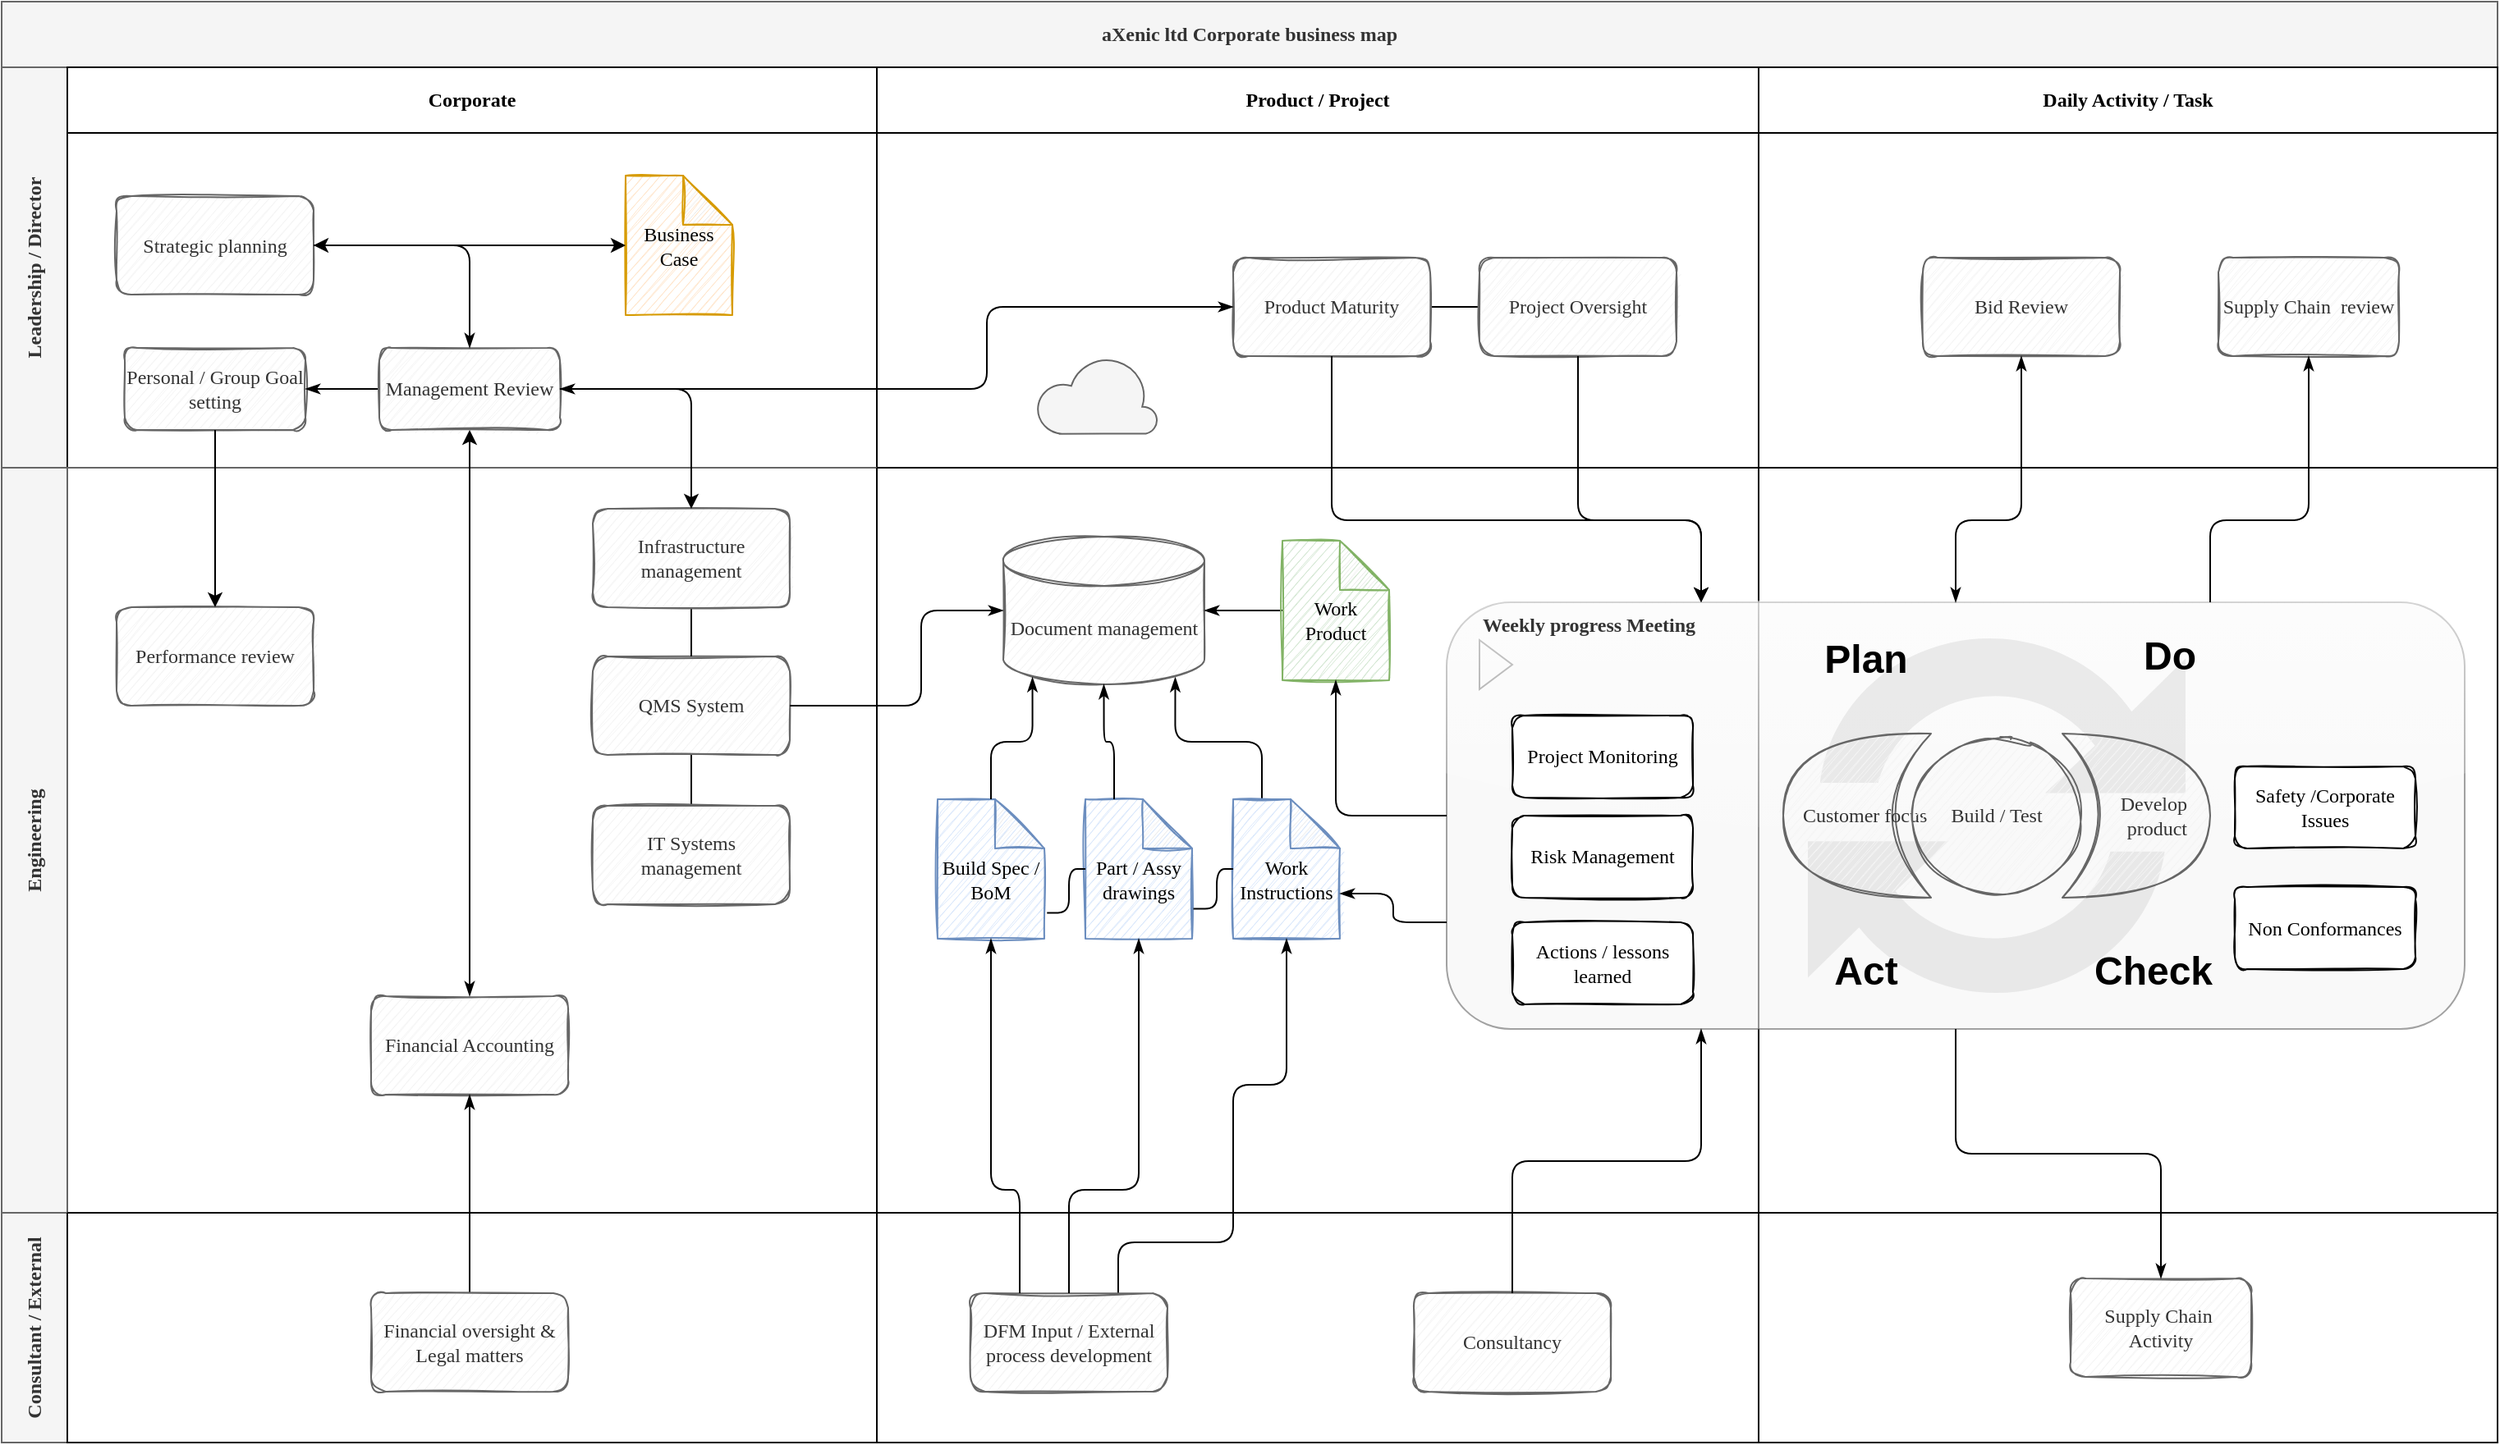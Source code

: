 <mxfile version="13.10.4" type="github">
  <diagram name="Page-1" id="74e2e168-ea6b-b213-b513-2b3c1d86103e">
    <mxGraphModel dx="1673" dy="1779" grid="1" gridSize="10" guides="1" tooltips="1" connect="1" arrows="1" fold="1" page="1" pageScale="1" pageWidth="1600" pageHeight="900" background="#ffffff" math="0" shadow="0">
      <root>
        <mxCell id="0" />
        <mxCell id="1" parent="0" />
        <mxCell id="uXoQsFjzo3OMJmD24oTR-18" value="aXenic ltd Corporate business map" style="shape=table;childLayout=tableLayout;rowLines=0;columnLines=0;startSize=40;html=1;whiteSpace=wrap;collapsible=0;recursiveResize=0;expand=0;pointerEvents=0;fontStyle=1;align=center;fontFamily=Tahoma;sketch=0;fillColor=#f5f5f5;strokeColor=#666666;fontColor=#333333;" vertex="1" parent="1">
          <mxGeometry x="40" y="-886" width="1520" height="878" as="geometry" />
        </mxCell>
        <mxCell id="uXoQsFjzo3OMJmD24oTR-19" value="Leadership / Director" style="swimlane;horizontal=0;points=[[0,0.5],[1,0.5]];portConstraint=eastwest;startSize=40;html=1;whiteSpace=wrap;collapsible=0;recursiveResize=0;expand=0;pointerEvents=0;fontStyle=1;fontFamily=Tahoma;sketch=0;fillColor=#f5f5f5;strokeColor=#666666;fontColor=#333333;" vertex="1" parent="uXoQsFjzo3OMJmD24oTR-18">
          <mxGeometry y="40" width="1520" height="244" as="geometry" />
        </mxCell>
        <mxCell id="uXoQsFjzo3OMJmD24oTR-20" value="Corporate" style="swimlane;connectable=0;startSize=40;html=1;whiteSpace=wrap;collapsible=0;recursiveResize=0;expand=0;pointerEvents=0;fontFamily=Tahoma;sketch=0;" vertex="1" parent="uXoQsFjzo3OMJmD24oTR-19">
          <mxGeometry x="40" width="493" height="244" as="geometry" />
        </mxCell>
        <mxCell id="uXoQsFjzo3OMJmD24oTR-31" value="Personal / Group Goal setting" style="rounded=1;whiteSpace=wrap;html=1;fontFamily=Tahoma;sketch=1;fillColor=#f5f5f5;strokeColor=#666666;fontColor=#333333;" vertex="1" parent="uXoQsFjzo3OMJmD24oTR-20">
          <mxGeometry x="35" y="171" width="110" height="50" as="geometry" />
        </mxCell>
        <mxCell id="uXoQsFjzo3OMJmD24oTR-35" style="edgeStyle=orthogonalEdgeStyle;rounded=1;orthogonalLoop=1;jettySize=auto;html=1;exitX=1;exitY=0.5;exitDx=0;exitDy=0;fontFamily=Tahoma;sketch=0;entryX=0;entryY=0.5;entryDx=0;entryDy=0;startArrow=classicThin;startFill=1;endArrow=none;endFill=0;" edge="1" parent="uXoQsFjzo3OMJmD24oTR-20" source="uXoQsFjzo3OMJmD24oTR-31" target="uXoQsFjzo3OMJmD24oTR-32">
          <mxGeometry relative="1" as="geometry" />
        </mxCell>
        <mxCell id="uXoQsFjzo3OMJmD24oTR-32" value="Management Review" style="rounded=1;whiteSpace=wrap;html=1;fontFamily=Tahoma;sketch=1;fillColor=#f5f5f5;strokeColor=#666666;fontColor=#333333;" vertex="1" parent="uXoQsFjzo3OMJmD24oTR-20">
          <mxGeometry x="190" y="171" width="110" height="50" as="geometry" />
        </mxCell>
        <mxCell id="uXoQsFjzo3OMJmD24oTR-34" value="" style="edgeStyle=orthogonalEdgeStyle;rounded=1;orthogonalLoop=1;jettySize=auto;html=1;fontFamily=Tahoma;sketch=0;entryX=1;entryY=0.5;entryDx=0;entryDy=0;exitX=0.5;exitY=0;exitDx=0;exitDy=0;startArrow=classicThin;startFill=1;" edge="1" parent="uXoQsFjzo3OMJmD24oTR-20" source="uXoQsFjzo3OMJmD24oTR-32" target="uXoQsFjzo3OMJmD24oTR-72">
          <mxGeometry relative="1" as="geometry" />
        </mxCell>
        <mxCell id="uXoQsFjzo3OMJmD24oTR-72" value="Strategic planning" style="rounded=1;whiteSpace=wrap;html=1;fontFamily=Tahoma;sketch=1;fillColor=#f5f5f5;strokeColor=#666666;fontColor=#333333;" vertex="1" parent="uXoQsFjzo3OMJmD24oTR-20">
          <mxGeometry x="30" y="78.5" width="120" height="60" as="geometry" />
        </mxCell>
        <mxCell id="uXoQsFjzo3OMJmD24oTR-33" value="Business Case" style="shape=note;whiteSpace=wrap;html=1;backgroundOutline=1;darkOpacity=0.05;rounded=1;fontFamily=Tahoma;shadow=0;sketch=1;strokeColor=#d79b00;fillColor=#ffe6cc;" vertex="1" parent="uXoQsFjzo3OMJmD24oTR-20">
          <mxGeometry x="340" y="66" width="65" height="85" as="geometry" />
        </mxCell>
        <mxCell id="uXoQsFjzo3OMJmD24oTR-83" style="edgeStyle=orthogonalEdgeStyle;rounded=1;sketch=0;orthogonalLoop=1;jettySize=auto;html=1;exitX=1;exitY=0.5;exitDx=0;exitDy=0;fontFamily=Tahoma;entryX=0;entryY=0.5;entryDx=0;entryDy=0;entryPerimeter=0;" edge="1" parent="uXoQsFjzo3OMJmD24oTR-20" source="uXoQsFjzo3OMJmD24oTR-72" target="uXoQsFjzo3OMJmD24oTR-33">
          <mxGeometry relative="1" as="geometry">
            <mxPoint x="430" y="140" as="targetPoint" />
          </mxGeometry>
        </mxCell>
        <mxCell id="uXoQsFjzo3OMJmD24oTR-21" value="Product / Project" style="swimlane;connectable=0;startSize=40;html=1;whiteSpace=wrap;collapsible=0;recursiveResize=0;expand=0;pointerEvents=0;fontFamily=Tahoma;sketch=0;" vertex="1" parent="uXoQsFjzo3OMJmD24oTR-19">
          <mxGeometry x="533" width="537" height="244" as="geometry" />
        </mxCell>
        <mxCell id="uXoQsFjzo3OMJmD24oTR-126" style="edgeStyle=orthogonalEdgeStyle;rounded=1;sketch=0;orthogonalLoop=1;jettySize=auto;html=1;exitX=1;exitY=0.5;exitDx=0;exitDy=0;entryX=0;entryY=0.5;entryDx=0;entryDy=0;startArrow=none;startFill=0;endArrow=none;endFill=0;fontFamily=Tahoma;fontSize=12;" edge="1" parent="uXoQsFjzo3OMJmD24oTR-21" source="uXoQsFjzo3OMJmD24oTR-77" target="uXoQsFjzo3OMJmD24oTR-78">
          <mxGeometry relative="1" as="geometry" />
        </mxCell>
        <mxCell id="uXoQsFjzo3OMJmD24oTR-77" value="Product Maturity" style="rounded=1;whiteSpace=wrap;html=1;fontFamily=Tahoma;sketch=1;fillColor=#f5f5f5;strokeColor=#666666;fontColor=#333333;" vertex="1" parent="uXoQsFjzo3OMJmD24oTR-21">
          <mxGeometry x="217" y="116" width="120" height="60" as="geometry" />
        </mxCell>
        <mxCell id="uXoQsFjzo3OMJmD24oTR-78" value="Project Oversight" style="rounded=1;whiteSpace=wrap;html=1;fontFamily=Tahoma;sketch=1;fillColor=#f5f5f5;strokeColor=#666666;fontColor=#333333;" vertex="1" parent="uXoQsFjzo3OMJmD24oTR-21">
          <mxGeometry x="367" y="116" width="120" height="60" as="geometry" />
        </mxCell>
        <mxCell id="uXoQsFjzo3OMJmD24oTR-97" value="" style="aspect=fixed;pointerEvents=1;shadow=0;dashed=0;html=1;strokeColor=#666666;labelPosition=center;verticalLabelPosition=bottom;verticalAlign=top;align=center;fillColor=#f5f5f5;shape=mxgraph.azure.cloud;fontColor=#333333;" vertex="1" parent="uXoQsFjzo3OMJmD24oTR-21">
          <mxGeometry x="97" y="176" width="74" height="47.36" as="geometry" />
        </mxCell>
        <mxCell id="uXoQsFjzo3OMJmD24oTR-22" value="Daily Activity / Task" style="swimlane;connectable=0;startSize=40;html=1;whiteSpace=wrap;collapsible=0;recursiveResize=0;expand=0;pointerEvents=0;fontFamily=Tahoma;sketch=0;" vertex="1" parent="uXoQsFjzo3OMJmD24oTR-19">
          <mxGeometry x="1070" width="450" height="244" as="geometry" />
        </mxCell>
        <mxCell id="uXoQsFjzo3OMJmD24oTR-79" value="Bid Review" style="rounded=1;whiteSpace=wrap;html=1;fontFamily=Tahoma;sketch=1;fillColor=#f5f5f5;strokeColor=#666666;fontColor=#333333;" vertex="1" parent="uXoQsFjzo3OMJmD24oTR-22">
          <mxGeometry x="100" y="116" width="120" height="60" as="geometry" />
        </mxCell>
        <mxCell id="uXoQsFjzo3OMJmD24oTR-122" value="Supply Chain&amp;nbsp; review" style="rounded=1;whiteSpace=wrap;html=1;fontFamily=Tahoma;sketch=1;fillColor=#f5f5f5;strokeColor=#666666;fontColor=#333333;" vertex="1" parent="uXoQsFjzo3OMJmD24oTR-22">
          <mxGeometry x="280" y="116" width="110" height="60" as="geometry" />
        </mxCell>
        <mxCell id="uXoQsFjzo3OMJmD24oTR-125" style="edgeStyle=orthogonalEdgeStyle;rounded=1;sketch=0;orthogonalLoop=1;jettySize=auto;html=1;exitX=1;exitY=0.5;exitDx=0;exitDy=0;entryX=0;entryY=0.5;entryDx=0;entryDy=0;startArrow=classicThin;startFill=1;endArrow=classicThin;endFill=1;fontFamily=Tahoma;fontSize=12;" edge="1" parent="uXoQsFjzo3OMJmD24oTR-19" source="uXoQsFjzo3OMJmD24oTR-32" target="uXoQsFjzo3OMJmD24oTR-77">
          <mxGeometry relative="1" as="geometry">
            <Array as="points">
              <mxPoint x="600" y="196" />
              <mxPoint x="600" y="146" />
            </Array>
          </mxGeometry>
        </mxCell>
        <mxCell id="uXoQsFjzo3OMJmD24oTR-23" value="Engineering" style="swimlane;horizontal=0;points=[[0,0.5],[1,0.5]];portConstraint=eastwest;startSize=40;html=1;whiteSpace=wrap;collapsible=0;recursiveResize=0;expand=0;pointerEvents=0;fontFamily=Tahoma;sketch=0;fillColor=#f5f5f5;strokeColor=#666666;fontColor=#333333;" vertex="1" parent="uXoQsFjzo3OMJmD24oTR-18">
          <mxGeometry y="284" width="1520" height="454" as="geometry" />
        </mxCell>
        <mxCell id="uXoQsFjzo3OMJmD24oTR-24" value="" style="swimlane;connectable=0;startSize=0;html=1;whiteSpace=wrap;collapsible=0;recursiveResize=0;expand=0;pointerEvents=0;fontFamily=Tahoma;sketch=0;fillColor=#f5f5f5;strokeColor=#666666;fontColor=#333333;" vertex="1" parent="uXoQsFjzo3OMJmD24oTR-23">
          <mxGeometry x="40" width="493" height="454" as="geometry" />
        </mxCell>
        <mxCell id="uXoQsFjzo3OMJmD24oTR-38" value="Financial Accounting" style="whiteSpace=wrap;html=1;rounded=1;fontFamily=Tahoma;sketch=1;fillColor=#f5f5f5;strokeColor=#666666;fontColor=#333333;" vertex="1" parent="uXoQsFjzo3OMJmD24oTR-24">
          <mxGeometry x="185" y="322" width="120" height="60" as="geometry" />
        </mxCell>
        <mxCell id="uXoQsFjzo3OMJmD24oTR-42" value="Performance review" style="whiteSpace=wrap;html=1;rounded=1;fontFamily=Tahoma;sketch=1;fillColor=#f5f5f5;strokeColor=#666666;fontColor=#333333;" vertex="1" parent="uXoQsFjzo3OMJmD24oTR-24">
          <mxGeometry x="30" y="85" width="120" height="60" as="geometry" />
        </mxCell>
        <mxCell id="uXoQsFjzo3OMJmD24oTR-101" style="edgeStyle=orthogonalEdgeStyle;rounded=1;sketch=0;orthogonalLoop=1;jettySize=auto;html=1;exitX=0.5;exitY=1;exitDx=0;exitDy=0;entryX=0.5;entryY=0;entryDx=0;entryDy=0;fontFamily=Tahoma;endArrow=none;endFill=0;" edge="1" parent="uXoQsFjzo3OMJmD24oTR-24" source="uXoQsFjzo3OMJmD24oTR-44" target="uXoQsFjzo3OMJmD24oTR-73">
          <mxGeometry relative="1" as="geometry" />
        </mxCell>
        <mxCell id="uXoQsFjzo3OMJmD24oTR-44" value="QMS System" style="whiteSpace=wrap;html=1;rounded=1;fontFamily=Tahoma;sketch=1;fillColor=#f5f5f5;strokeColor=#666666;fontColor=#333333;" vertex="1" parent="uXoQsFjzo3OMJmD24oTR-24">
          <mxGeometry x="320" y="115" width="120" height="60" as="geometry" />
        </mxCell>
        <mxCell id="uXoQsFjzo3OMJmD24oTR-73" value="IT Systems management" style="whiteSpace=wrap;html=1;rounded=1;fontFamily=Tahoma;sketch=1;fillColor=#f5f5f5;strokeColor=#666666;fontColor=#333333;" vertex="1" parent="uXoQsFjzo3OMJmD24oTR-24">
          <mxGeometry x="320" y="206" width="120" height="60" as="geometry" />
        </mxCell>
        <mxCell id="uXoQsFjzo3OMJmD24oTR-100" style="edgeStyle=orthogonalEdgeStyle;rounded=1;sketch=0;orthogonalLoop=1;jettySize=auto;html=1;exitX=0.5;exitY=1;exitDx=0;exitDy=0;entryX=0.5;entryY=0;entryDx=0;entryDy=0;fontFamily=Tahoma;endArrow=none;endFill=0;" edge="1" parent="uXoQsFjzo3OMJmD24oTR-24" source="uXoQsFjzo3OMJmD24oTR-98" target="uXoQsFjzo3OMJmD24oTR-44">
          <mxGeometry relative="1" as="geometry" />
        </mxCell>
        <mxCell id="uXoQsFjzo3OMJmD24oTR-98" value="Infrastructure management" style="whiteSpace=wrap;html=1;rounded=1;fontFamily=Tahoma;sketch=1;fillColor=#f5f5f5;strokeColor=#666666;fontColor=#333333;" vertex="1" parent="uXoQsFjzo3OMJmD24oTR-24">
          <mxGeometry x="320" y="25" width="120" height="60" as="geometry" />
        </mxCell>
        <mxCell id="uXoQsFjzo3OMJmD24oTR-25" value="" style="swimlane;connectable=0;startSize=0;html=1;whiteSpace=wrap;collapsible=0;recursiveResize=0;expand=0;pointerEvents=0;fontFamily=Tahoma;sketch=0;rounded=0;" vertex="1" parent="uXoQsFjzo3OMJmD24oTR-23">
          <mxGeometry x="533" width="537" height="454" as="geometry" />
        </mxCell>
        <mxCell id="uXoQsFjzo3OMJmD24oTR-105" style="edgeStyle=orthogonalEdgeStyle;rounded=1;sketch=0;orthogonalLoop=1;jettySize=auto;html=1;entryX=0.855;entryY=1;entryDx=0;entryDy=-4.35;entryPerimeter=0;endArrow=classicThin;endFill=1;fontFamily=Tahoma;exitX=0;exitY=0;exitDx=17.5;exitDy=0;exitPerimeter=0;" edge="1" parent="uXoQsFjzo3OMJmD24oTR-25" source="uXoQsFjzo3OMJmD24oTR-71" target="uXoQsFjzo3OMJmD24oTR-67">
          <mxGeometry relative="1" as="geometry" />
        </mxCell>
        <mxCell id="uXoQsFjzo3OMJmD24oTR-71" value="Work Instructions" style="shape=note;whiteSpace=wrap;html=1;backgroundOutline=1;darkOpacity=0.05;rounded=1;fontFamily=Tahoma;shadow=0;sketch=1;spacingTop=12;fillColor=#dae8fc;strokeColor=#6c8ebf;" vertex="1" parent="uXoQsFjzo3OMJmD24oTR-25">
          <mxGeometry x="217" y="202" width="65" height="85" as="geometry" />
        </mxCell>
        <mxCell id="uXoQsFjzo3OMJmD24oTR-67" value="Document management" style="shape=cylinder3;whiteSpace=wrap;html=1;boundedLbl=1;backgroundOutline=1;size=15;rounded=1;shadow=0;glass=0;sketch=1;fontFamily=Tahoma;align=center;spacingBottom=4;fillColor=#f5f5f5;strokeColor=#666666;fontColor=#333333;" vertex="1" parent="uXoQsFjzo3OMJmD24oTR-25">
          <mxGeometry x="77" y="42" width="122.5" height="90" as="geometry" />
        </mxCell>
        <mxCell id="uXoQsFjzo3OMJmD24oTR-69" value="Build Spec / BoM" style="shape=note;whiteSpace=wrap;html=1;backgroundOutline=1;darkOpacity=0.05;rounded=1;fontFamily=Tahoma;shadow=0;sketch=1;spacingTop=12;fillColor=#dae8fc;strokeColor=#6c8ebf;" vertex="1" parent="uXoQsFjzo3OMJmD24oTR-25">
          <mxGeometry x="37" y="202" width="65" height="85" as="geometry" />
        </mxCell>
        <mxCell id="uXoQsFjzo3OMJmD24oTR-103" style="edgeStyle=orthogonalEdgeStyle;rounded=1;sketch=0;orthogonalLoop=1;jettySize=auto;html=1;exitX=0.5;exitY=0;exitDx=0;exitDy=0;exitPerimeter=0;entryX=0.145;entryY=1;entryDx=0;entryDy=-4.35;entryPerimeter=0;endArrow=classicThin;endFill=1;fontFamily=Tahoma;" edge="1" parent="uXoQsFjzo3OMJmD24oTR-25" source="uXoQsFjzo3OMJmD24oTR-69" target="uXoQsFjzo3OMJmD24oTR-67">
          <mxGeometry relative="1" as="geometry" />
        </mxCell>
        <mxCell id="uXoQsFjzo3OMJmD24oTR-70" value="Part / Assy drawings" style="shape=note;whiteSpace=wrap;html=1;backgroundOutline=1;darkOpacity=0.05;rounded=1;fontFamily=Tahoma;shadow=0;sketch=1;spacingTop=12;fillColor=#dae8fc;strokeColor=#6c8ebf;" vertex="1" parent="uXoQsFjzo3OMJmD24oTR-25">
          <mxGeometry x="127" y="202" width="65" height="85" as="geometry" />
        </mxCell>
        <mxCell id="uXoQsFjzo3OMJmD24oTR-104" style="edgeStyle=orthogonalEdgeStyle;rounded=1;sketch=0;orthogonalLoop=1;jettySize=auto;html=1;exitX=0;exitY=0;exitDx=17.5;exitDy=0;exitPerimeter=0;entryX=0.5;entryY=1;entryDx=0;entryDy=0;entryPerimeter=0;endArrow=classicThin;endFill=1;fontFamily=Tahoma;" edge="1" parent="uXoQsFjzo3OMJmD24oTR-25" source="uXoQsFjzo3OMJmD24oTR-70" target="uXoQsFjzo3OMJmD24oTR-67">
          <mxGeometry relative="1" as="geometry" />
        </mxCell>
        <mxCell id="uXoQsFjzo3OMJmD24oTR-110" style="edgeStyle=orthogonalEdgeStyle;rounded=1;sketch=0;orthogonalLoop=1;jettySize=auto;html=1;exitX=0;exitY=0.5;exitDx=0;exitDy=0;exitPerimeter=0;startArrow=none;startFill=0;endArrow=none;endFill=0;fontFamily=Tahoma;entryX=1.012;entryY=0.786;entryDx=0;entryDy=0;entryPerimeter=0;" edge="1" parent="uXoQsFjzo3OMJmD24oTR-25" source="uXoQsFjzo3OMJmD24oTR-71" target="uXoQsFjzo3OMJmD24oTR-70">
          <mxGeometry relative="1" as="geometry">
            <Array as="points">
              <mxPoint x="207" y="245" />
              <mxPoint x="207" y="269" />
            </Array>
          </mxGeometry>
        </mxCell>
        <mxCell id="uXoQsFjzo3OMJmD24oTR-111" style="edgeStyle=orthogonalEdgeStyle;rounded=1;sketch=0;orthogonalLoop=1;jettySize=auto;html=1;startArrow=none;startFill=0;endArrow=none;endFill=0;fontFamily=Tahoma;entryX=1.025;entryY=0.814;entryDx=0;entryDy=0;entryPerimeter=0;exitX=0;exitY=0.5;exitDx=0;exitDy=0;exitPerimeter=0;" edge="1" parent="uXoQsFjzo3OMJmD24oTR-25" source="uXoQsFjzo3OMJmD24oTR-70" target="uXoQsFjzo3OMJmD24oTR-69">
          <mxGeometry relative="1" as="geometry">
            <mxPoint x="135" y="271" as="sourcePoint" />
            <Array as="points">
              <mxPoint x="117" y="245" />
              <mxPoint x="117" y="271" />
            </Array>
          </mxGeometry>
        </mxCell>
        <mxCell id="uXoQsFjzo3OMJmD24oTR-137" style="edgeStyle=orthogonalEdgeStyle;rounded=1;sketch=0;orthogonalLoop=1;jettySize=auto;html=1;exitX=0;exitY=0.5;exitDx=0;exitDy=0;exitPerimeter=0;entryX=1;entryY=0.5;entryDx=0;entryDy=0;entryPerimeter=0;startArrow=none;startFill=0;endArrow=classicThin;endFill=1;fontFamily=Tahoma;fontSize=12;" edge="1" parent="uXoQsFjzo3OMJmD24oTR-25" source="uXoQsFjzo3OMJmD24oTR-135" target="uXoQsFjzo3OMJmD24oTR-67">
          <mxGeometry relative="1" as="geometry" />
        </mxCell>
        <mxCell id="uXoQsFjzo3OMJmD24oTR-135" value="Work Product" style="shape=note;whiteSpace=wrap;html=1;backgroundOutline=1;darkOpacity=0.05;rounded=1;fontFamily=Tahoma;shadow=0;sketch=1;spacingTop=12;fillColor=#d5e8d4;strokeColor=#82b366;" vertex="1" parent="uXoQsFjzo3OMJmD24oTR-25">
          <mxGeometry x="247" y="44.5" width="65" height="85" as="geometry" />
        </mxCell>
        <mxCell id="uXoQsFjzo3OMJmD24oTR-26" value="" style="swimlane;connectable=0;startSize=0;html=1;whiteSpace=wrap;collapsible=0;recursiveResize=0;expand=0;pointerEvents=0;fontFamily=Tahoma;sketch=0;" vertex="1" parent="uXoQsFjzo3OMJmD24oTR-23">
          <mxGeometry x="1070" width="450" height="454" as="geometry" />
        </mxCell>
        <mxCell id="uXoQsFjzo3OMJmD24oTR-85" value="" style="triangle;html=1;whiteSpace=wrap;" vertex="1" parent="uXoQsFjzo3OMJmD24oTR-26">
          <mxGeometry x="-170" y="105" width="20" height="30" as="geometry" />
        </mxCell>
        <mxCell id="uXoQsFjzo3OMJmD24oTR-84" value="Weekly progress Meeting" style="html=1;whiteSpace=wrap;container=0;recursiveResize=0;collapsible=0;rounded=1;shadow=0;glass=1;sketch=0;fontFamily=Tahoma;opacity=60;align=left;verticalAlign=top;spacingLeft=20;fillColor=#f5f5f5;strokeColor=#666666;fontColor=#333333;fontSize=12;fontStyle=1" vertex="1" parent="uXoQsFjzo3OMJmD24oTR-26">
          <mxGeometry x="-190" y="82" width="620" height="260" as="geometry" />
        </mxCell>
        <mxCell id="uXoQsFjzo3OMJmD24oTR-95" value="" style="pointerEvents=1;shadow=0;dashed=0;html=1;strokeColor=none;labelPosition=center;verticalLabelPosition=bottom;verticalAlign=top;align=center;fillColor=#505050;shape=mxgraph.mscae.intune.update;rounded=1;glass=1;sketch=0;fontFamily=Tahoma;opacity=10;" vertex="1" parent="uXoQsFjzo3OMJmD24oTR-26">
          <mxGeometry x="30" y="97" width="230" height="230" as="geometry" />
        </mxCell>
        <mxCell id="uXoQsFjzo3OMJmD24oTR-117" value="" style="group" vertex="1" connectable="0" parent="uXoQsFjzo3OMJmD24oTR-26">
          <mxGeometry x="15" y="162" width="260" height="100" as="geometry" />
        </mxCell>
        <mxCell id="uXoQsFjzo3OMJmD24oTR-113" value="Develop product" style="shape=xor;whiteSpace=wrap;html=1;rounded=1;shadow=0;glass=0;sketch=1;fontFamily=Tahoma;align=right;rotation=0;spacingRight=12;fillColor=#f5f5f5;strokeColor=#666666;fontColor=#333333;" vertex="1" parent="uXoQsFjzo3OMJmD24oTR-117">
          <mxGeometry x="170" width="90" height="100" as="geometry" />
        </mxCell>
        <mxCell id="uXoQsFjzo3OMJmD24oTR-114" value="Customer focus" style="shape=xor;whiteSpace=wrap;html=1;rounded=1;shadow=0;glass=0;sketch=1;fontFamily=Tahoma;align=left;rotation=0;spacingLeft=10;direction=west;fillColor=#f5f5f5;strokeColor=#666666;fontColor=#333333;" vertex="1" parent="uXoQsFjzo3OMJmD24oTR-117">
          <mxGeometry width="90" height="100" as="geometry" />
        </mxCell>
        <mxCell id="uXoQsFjzo3OMJmD24oTR-115" value="Build / Test" style="ellipse;whiteSpace=wrap;html=1;aspect=fixed;rounded=1;shadow=0;glass=0;sketch=1;fontFamily=Tahoma;align=center;spacingLeft=0;fillColor=#f5f5f5;strokeColor=#666666;fontColor=#333333;" vertex="1" parent="uXoQsFjzo3OMJmD24oTR-117">
          <mxGeometry x="80" width="100" height="100" as="geometry" />
        </mxCell>
        <mxCell id="uXoQsFjzo3OMJmD24oTR-118" value="Plan" style="text;strokeColor=none;fillColor=none;html=1;fontSize=24;fontStyle=1;verticalAlign=middle;align=center;rounded=1;shadow=0;glass=1;sketch=0;opacity=60;" vertex="1" parent="uXoQsFjzo3OMJmD24oTR-26">
          <mxGeometry x="15" y="97" width="100" height="40" as="geometry" />
        </mxCell>
        <mxCell id="uXoQsFjzo3OMJmD24oTR-119" value="Do" style="text;strokeColor=none;fillColor=none;html=1;fontSize=24;fontStyle=1;verticalAlign=middle;align=center;rounded=1;shadow=0;glass=1;sketch=0;opacity=60;" vertex="1" parent="uXoQsFjzo3OMJmD24oTR-26">
          <mxGeometry x="200" y="95" width="100" height="40" as="geometry" />
        </mxCell>
        <mxCell id="uXoQsFjzo3OMJmD24oTR-120" value="Check" style="text;strokeColor=none;fillColor=none;html=1;fontSize=24;fontStyle=1;verticalAlign=middle;align=center;rounded=1;shadow=0;glass=1;sketch=0;opacity=60;" vertex="1" parent="uXoQsFjzo3OMJmD24oTR-26">
          <mxGeometry x="190" y="287" width="100" height="40" as="geometry" />
        </mxCell>
        <mxCell id="uXoQsFjzo3OMJmD24oTR-121" value="Act" style="text;strokeColor=none;fillColor=none;html=1;fontSize=24;fontStyle=1;verticalAlign=middle;align=center;rounded=1;shadow=0;glass=1;sketch=0;opacity=60;" vertex="1" parent="uXoQsFjzo3OMJmD24oTR-26">
          <mxGeometry x="15" y="287" width="100" height="40" as="geometry" />
        </mxCell>
        <mxCell id="uXoQsFjzo3OMJmD24oTR-66" value="Actions / lessons learned" style="rounded=1;whiteSpace=wrap;html=1;fontFamily=Tahoma;sketch=1;" vertex="1" parent="uXoQsFjzo3OMJmD24oTR-26">
          <mxGeometry x="-150" y="277" width="110" height="50" as="geometry" />
        </mxCell>
        <mxCell id="uXoQsFjzo3OMJmD24oTR-65" value="Risk Management" style="rounded=1;whiteSpace=wrap;html=1;fontFamily=Tahoma;sketch=1;" vertex="1" parent="uXoQsFjzo3OMJmD24oTR-26">
          <mxGeometry x="-150" y="212" width="110" height="50" as="geometry" />
        </mxCell>
        <mxCell id="uXoQsFjzo3OMJmD24oTR-53" value="Project Monitoring" style="rounded=1;whiteSpace=wrap;html=1;fontFamily=Tahoma;sketch=1;" vertex="1" parent="uXoQsFjzo3OMJmD24oTR-26">
          <mxGeometry x="-150" y="151" width="110" height="50" as="geometry" />
        </mxCell>
        <mxCell id="uXoQsFjzo3OMJmD24oTR-75" value="Non Conformances" style="rounded=1;whiteSpace=wrap;html=1;fontFamily=Tahoma;sketch=1;" vertex="1" parent="uXoQsFjzo3OMJmD24oTR-26">
          <mxGeometry x="290" y="255.5" width="110" height="50" as="geometry" />
        </mxCell>
        <mxCell id="uXoQsFjzo3OMJmD24oTR-76" value="Safety /Corporate Issues" style="rounded=1;whiteSpace=wrap;html=1;fontFamily=Tahoma;sketch=1;" vertex="1" parent="uXoQsFjzo3OMJmD24oTR-26">
          <mxGeometry x="290" y="182" width="110" height="50" as="geometry" />
        </mxCell>
        <mxCell id="uXoQsFjzo3OMJmD24oTR-102" style="edgeStyle=orthogonalEdgeStyle;rounded=1;sketch=0;orthogonalLoop=1;jettySize=auto;html=1;exitX=1;exitY=0.5;exitDx=0;exitDy=0;entryX=0;entryY=0.5;entryDx=0;entryDy=0;entryPerimeter=0;endArrow=classicThin;endFill=1;fontFamily=Tahoma;" edge="1" parent="uXoQsFjzo3OMJmD24oTR-23" source="uXoQsFjzo3OMJmD24oTR-44" target="uXoQsFjzo3OMJmD24oTR-67">
          <mxGeometry relative="1" as="geometry">
            <Array as="points">
              <mxPoint x="560" y="145" />
              <mxPoint x="560" y="87" />
            </Array>
          </mxGeometry>
        </mxCell>
        <mxCell id="uXoQsFjzo3OMJmD24oTR-109" style="edgeStyle=orthogonalEdgeStyle;rounded=1;sketch=0;orthogonalLoop=1;jettySize=auto;html=1;exitX=0;exitY=0;exitDx=65;exitDy=57.5;exitPerimeter=0;entryX=0;entryY=0.75;entryDx=0;entryDy=0;startArrow=classicThin;startFill=1;endArrow=none;endFill=0;fontFamily=Tahoma;" edge="1" parent="uXoQsFjzo3OMJmD24oTR-23" source="uXoQsFjzo3OMJmD24oTR-71" target="uXoQsFjzo3OMJmD24oTR-84">
          <mxGeometry relative="1" as="geometry" />
        </mxCell>
        <mxCell id="uXoQsFjzo3OMJmD24oTR-136" style="edgeStyle=orthogonalEdgeStyle;rounded=1;sketch=0;orthogonalLoop=1;jettySize=auto;html=1;exitX=0;exitY=0.5;exitDx=0;exitDy=0;entryX=0.5;entryY=1;entryDx=0;entryDy=0;entryPerimeter=0;startArrow=none;startFill=0;endArrow=classicThin;endFill=1;fontFamily=Tahoma;fontSize=12;" edge="1" parent="uXoQsFjzo3OMJmD24oTR-23" source="uXoQsFjzo3OMJmD24oTR-84" target="uXoQsFjzo3OMJmD24oTR-135">
          <mxGeometry relative="1" as="geometry" />
        </mxCell>
        <mxCell id="uXoQsFjzo3OMJmD24oTR-41" value="" style="edgeStyle=orthogonalEdgeStyle;rounded=1;orthogonalLoop=1;jettySize=auto;html=1;fontFamily=Tahoma;entryX=0.5;entryY=0;entryDx=0;entryDy=0;sketch=0;startArrow=classicThin;startFill=1;endArrow=none;endFill=0;" edge="1" parent="uXoQsFjzo3OMJmD24oTR-18" source="uXoQsFjzo3OMJmD24oTR-38" target="uXoQsFjzo3OMJmD24oTR-36">
          <mxGeometry relative="1" as="geometry">
            <mxPoint x="220.059" y="740.5" as="targetPoint" />
          </mxGeometry>
        </mxCell>
        <mxCell id="uXoQsFjzo3OMJmD24oTR-43" value="" style="edgeStyle=orthogonalEdgeStyle;rounded=0;orthogonalLoop=1;jettySize=auto;html=1;fontFamily=Tahoma;sketch=0;" edge="1" parent="uXoQsFjzo3OMJmD24oTR-18" source="uXoQsFjzo3OMJmD24oTR-31" target="uXoQsFjzo3OMJmD24oTR-42">
          <mxGeometry relative="1" as="geometry" />
        </mxCell>
        <mxCell id="uXoQsFjzo3OMJmD24oTR-82" style="edgeStyle=orthogonalEdgeStyle;rounded=0;orthogonalLoop=1;jettySize=auto;html=1;exitX=0.5;exitY=0;exitDx=0;exitDy=0;entryX=0.5;entryY=1;entryDx=0;entryDy=0;fontFamily=Tahoma;sketch=0;startArrow=classicThin;startFill=1;" edge="1" parent="uXoQsFjzo3OMJmD24oTR-18" source="uXoQsFjzo3OMJmD24oTR-38" target="uXoQsFjzo3OMJmD24oTR-32">
          <mxGeometry relative="1" as="geometry" />
        </mxCell>
        <mxCell id="uXoQsFjzo3OMJmD24oTR-99" style="edgeStyle=orthogonalEdgeStyle;rounded=1;sketch=0;orthogonalLoop=1;jettySize=auto;html=1;exitX=1;exitY=0.5;exitDx=0;exitDy=0;entryX=0.5;entryY=0;entryDx=0;entryDy=0;fontFamily=Tahoma;" edge="1" parent="uXoQsFjzo3OMJmD24oTR-18" source="uXoQsFjzo3OMJmD24oTR-32" target="uXoQsFjzo3OMJmD24oTR-98">
          <mxGeometry relative="1" as="geometry" />
        </mxCell>
        <mxCell id="uXoQsFjzo3OMJmD24oTR-108" style="edgeStyle=orthogonalEdgeStyle;rounded=1;sketch=0;orthogonalLoop=1;jettySize=auto;html=1;exitX=0.5;exitY=1;exitDx=0;exitDy=0;exitPerimeter=0;entryX=0.75;entryY=0;entryDx=0;entryDy=0;endArrow=none;endFill=0;fontFamily=Tahoma;startArrow=classicThin;startFill=1;" edge="1" parent="uXoQsFjzo3OMJmD24oTR-18" source="uXoQsFjzo3OMJmD24oTR-71" target="uXoQsFjzo3OMJmD24oTR-68">
          <mxGeometry relative="1" as="geometry">
            <Array as="points">
              <mxPoint x="783" y="660" />
              <mxPoint x="750" y="660" />
              <mxPoint x="750" y="756" />
              <mxPoint x="680" y="756" />
            </Array>
          </mxGeometry>
        </mxCell>
        <mxCell id="uXoQsFjzo3OMJmD24oTR-89" style="edgeStyle=orthogonalEdgeStyle;rounded=1;sketch=0;orthogonalLoop=1;jettySize=auto;html=1;exitX=0.5;exitY=1;exitDx=0;exitDy=0;entryX=0.25;entryY=0;entryDx=0;entryDy=0;fontFamily=Tahoma;" edge="1" parent="uXoQsFjzo3OMJmD24oTR-18" source="uXoQsFjzo3OMJmD24oTR-78" target="uXoQsFjzo3OMJmD24oTR-84">
          <mxGeometry relative="1" as="geometry">
            <Array as="points">
              <mxPoint x="960" y="316" />
              <mxPoint x="1035" y="316" />
            </Array>
          </mxGeometry>
        </mxCell>
        <mxCell id="uXoQsFjzo3OMJmD24oTR-90" style="edgeStyle=orthogonalEdgeStyle;rounded=1;sketch=0;orthogonalLoop=1;jettySize=auto;html=1;exitX=0.5;exitY=1;exitDx=0;exitDy=0;entryX=0.25;entryY=0;entryDx=0;entryDy=0;fontFamily=Tahoma;" edge="1" parent="uXoQsFjzo3OMJmD24oTR-18" source="uXoQsFjzo3OMJmD24oTR-77" target="uXoQsFjzo3OMJmD24oTR-84">
          <mxGeometry relative="1" as="geometry">
            <Array as="points">
              <mxPoint x="810" y="316" />
              <mxPoint x="1035" y="316" />
            </Array>
          </mxGeometry>
        </mxCell>
        <mxCell id="uXoQsFjzo3OMJmD24oTR-27" value="Consultant / External" style="swimlane;horizontal=0;points=[[0,0.5],[1,0.5]];portConstraint=eastwest;startSize=40;html=1;whiteSpace=wrap;collapsible=0;recursiveResize=0;expand=0;pointerEvents=0;fontFamily=Tahoma;sketch=0;fillColor=#f5f5f5;strokeColor=#666666;fontColor=#333333;" vertex="1" parent="uXoQsFjzo3OMJmD24oTR-18">
          <mxGeometry y="738" width="1520" height="140" as="geometry" />
        </mxCell>
        <mxCell id="uXoQsFjzo3OMJmD24oTR-28" value="" style="swimlane;connectable=0;startSize=0;html=1;whiteSpace=wrap;collapsible=0;recursiveResize=0;expand=0;pointerEvents=0;fontFamily=Tahoma;sketch=0;" vertex="1" parent="uXoQsFjzo3OMJmD24oTR-27">
          <mxGeometry x="40" width="493" height="140" as="geometry" />
        </mxCell>
        <mxCell id="uXoQsFjzo3OMJmD24oTR-36" value="Financial oversight &amp;amp; Legal matters" style="rounded=1;whiteSpace=wrap;html=1;fontFamily=Tahoma;sketch=1;fillColor=#f5f5f5;strokeColor=#666666;fontColor=#333333;" vertex="1" parent="uXoQsFjzo3OMJmD24oTR-28">
          <mxGeometry x="185" y="49" width="120" height="60" as="geometry" />
        </mxCell>
        <mxCell id="uXoQsFjzo3OMJmD24oTR-29" value="" style="swimlane;connectable=0;startSize=0;html=1;whiteSpace=wrap;collapsible=0;recursiveResize=0;expand=0;pointerEvents=0;fontFamily=Tahoma;sketch=0;" vertex="1" parent="uXoQsFjzo3OMJmD24oTR-27">
          <mxGeometry x="533" width="537" height="140" as="geometry" />
        </mxCell>
        <mxCell id="uXoQsFjzo3OMJmD24oTR-68" value="DFM Input / External process development" style="whiteSpace=wrap;html=1;rounded=1;fontFamily=Tahoma;sketch=1;fillColor=#f5f5f5;strokeColor=#666666;fontColor=#333333;" vertex="1" parent="uXoQsFjzo3OMJmD24oTR-29">
          <mxGeometry x="57" y="49" width="120" height="60" as="geometry" />
        </mxCell>
        <mxCell id="uXoQsFjzo3OMJmD24oTR-133" value="Consultancy" style="whiteSpace=wrap;html=1;rounded=1;fontFamily=Tahoma;sketch=1;fillColor=#f5f5f5;strokeColor=#666666;fontColor=#333333;" vertex="1" parent="uXoQsFjzo3OMJmD24oTR-29">
          <mxGeometry x="327" y="49" width="120" height="60" as="geometry" />
        </mxCell>
        <mxCell id="uXoQsFjzo3OMJmD24oTR-30" value="" style="swimlane;connectable=0;startSize=0;html=1;whiteSpace=wrap;collapsible=0;recursiveResize=0;expand=0;pointerEvents=0;fontFamily=Tahoma;sketch=0;" vertex="1" parent="uXoQsFjzo3OMJmD24oTR-27">
          <mxGeometry x="1070" width="450" height="140" as="geometry" />
        </mxCell>
        <mxCell id="uXoQsFjzo3OMJmD24oTR-131" value="Supply Chain&amp;nbsp; Activity" style="rounded=1;whiteSpace=wrap;html=1;fontFamily=Tahoma;sketch=1;fillColor=#f5f5f5;strokeColor=#666666;fontColor=#333333;" vertex="1" parent="uXoQsFjzo3OMJmD24oTR-30">
          <mxGeometry x="190" y="40" width="110" height="60" as="geometry" />
        </mxCell>
        <mxCell id="uXoQsFjzo3OMJmD24oTR-106" style="edgeStyle=orthogonalEdgeStyle;rounded=1;sketch=0;orthogonalLoop=1;jettySize=auto;html=1;exitX=0.5;exitY=1;exitDx=0;exitDy=0;exitPerimeter=0;entryX=0.25;entryY=0;entryDx=0;entryDy=0;endArrow=none;endFill=0;fontFamily=Tahoma;startArrow=classicThin;startFill=1;" edge="1" parent="uXoQsFjzo3OMJmD24oTR-18" source="uXoQsFjzo3OMJmD24oTR-69" target="uXoQsFjzo3OMJmD24oTR-68">
          <mxGeometry relative="1" as="geometry">
            <Array as="points">
              <mxPoint x="603" y="724" />
              <mxPoint x="620" y="724" />
            </Array>
          </mxGeometry>
        </mxCell>
        <mxCell id="uXoQsFjzo3OMJmD24oTR-107" style="edgeStyle=orthogonalEdgeStyle;rounded=1;sketch=0;orthogonalLoop=1;jettySize=auto;html=1;exitX=0.5;exitY=1;exitDx=0;exitDy=0;exitPerimeter=0;entryX=0.5;entryY=0;entryDx=0;entryDy=0;endArrow=none;endFill=0;fontFamily=Tahoma;startArrow=classicThin;startFill=1;" edge="1" parent="uXoQsFjzo3OMJmD24oTR-18" source="uXoQsFjzo3OMJmD24oTR-70" target="uXoQsFjzo3OMJmD24oTR-68">
          <mxGeometry relative="1" as="geometry">
            <Array as="points">
              <mxPoint x="693" y="724" />
              <mxPoint x="650" y="724" />
            </Array>
          </mxGeometry>
        </mxCell>
        <mxCell id="uXoQsFjzo3OMJmD24oTR-129" style="edgeStyle=orthogonalEdgeStyle;rounded=1;sketch=0;orthogonalLoop=1;jettySize=auto;html=1;entryX=0.5;entryY=0;entryDx=0;entryDy=0;startArrow=classicThin;startFill=1;endArrow=classicThin;endFill=1;fontFamily=Tahoma;fontSize=12;exitX=0.5;exitY=1;exitDx=0;exitDy=0;" edge="1" parent="uXoQsFjzo3OMJmD24oTR-18" source="uXoQsFjzo3OMJmD24oTR-79" target="uXoQsFjzo3OMJmD24oTR-84">
          <mxGeometry relative="1" as="geometry">
            <mxPoint x="1220" y="236" as="sourcePoint" />
            <Array as="points">
              <mxPoint x="1230" y="316" />
              <mxPoint x="1190" y="316" />
            </Array>
          </mxGeometry>
        </mxCell>
        <mxCell id="uXoQsFjzo3OMJmD24oTR-130" style="edgeStyle=orthogonalEdgeStyle;rounded=1;sketch=0;orthogonalLoop=1;jettySize=auto;html=1;exitX=0.5;exitY=1;exitDx=0;exitDy=0;entryX=0.75;entryY=0;entryDx=0;entryDy=0;startArrow=classicThin;startFill=1;endArrow=none;endFill=0;fontFamily=Tahoma;fontSize=12;" edge="1" parent="uXoQsFjzo3OMJmD24oTR-18" source="uXoQsFjzo3OMJmD24oTR-122" target="uXoQsFjzo3OMJmD24oTR-84">
          <mxGeometry relative="1" as="geometry">
            <Array as="points">
              <mxPoint x="1405" y="316" />
              <mxPoint x="1345" y="316" />
            </Array>
          </mxGeometry>
        </mxCell>
        <mxCell id="uXoQsFjzo3OMJmD24oTR-132" style="edgeStyle=orthogonalEdgeStyle;rounded=1;sketch=0;orthogonalLoop=1;jettySize=auto;html=1;exitX=0.5;exitY=1;exitDx=0;exitDy=0;entryX=0.5;entryY=0;entryDx=0;entryDy=0;startArrow=none;startFill=0;endArrow=classicThin;endFill=1;fontFamily=Tahoma;fontSize=12;" edge="1" parent="uXoQsFjzo3OMJmD24oTR-18" source="uXoQsFjzo3OMJmD24oTR-84" target="uXoQsFjzo3OMJmD24oTR-131">
          <mxGeometry relative="1" as="geometry" />
        </mxCell>
        <mxCell id="uXoQsFjzo3OMJmD24oTR-134" style="edgeStyle=orthogonalEdgeStyle;rounded=1;sketch=0;orthogonalLoop=1;jettySize=auto;html=1;exitX=0.5;exitY=0;exitDx=0;exitDy=0;entryX=0.25;entryY=1;entryDx=0;entryDy=0;startArrow=none;startFill=0;endArrow=classicThin;endFill=1;fontFamily=Tahoma;fontSize=12;" edge="1" parent="uXoQsFjzo3OMJmD24oTR-18" source="uXoQsFjzo3OMJmD24oTR-133" target="uXoQsFjzo3OMJmD24oTR-84">
          <mxGeometry relative="1" as="geometry" />
        </mxCell>
      </root>
    </mxGraphModel>
  </diagram>
</mxfile>
